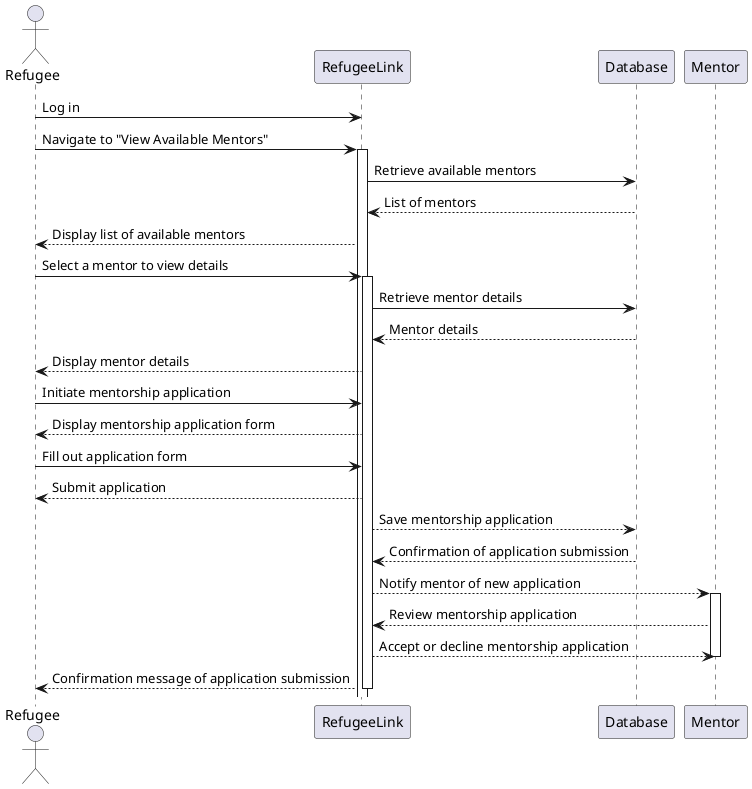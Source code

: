 @startuml

actor Refugee
Refugee -> RefugeeLink: Log in
Refugee -> RefugeeLink: Navigate to "View Available Mentors"

activate RefugeeLink

RefugeeLink -> Database: Retrieve available mentors
Database --> RefugeeLink: List of mentors

RefugeeLink --> Refugee: Display list of available mentors

Refugee -> RefugeeLink: Select a mentor to view details
activate RefugeeLink

RefugeeLink -> Database: Retrieve mentor details
Database --> RefugeeLink: Mentor details

RefugeeLink --> Refugee: Display mentor details

Refugee -> RefugeeLink: Initiate mentorship application
RefugeeLink --> Refugee: Display mentorship application form

Refugee -> RefugeeLink: Fill out application form
RefugeeLink --> Refugee: Submit application

RefugeeLink --> Database: Save mentorship application
Database --> RefugeeLink: Confirmation of application submission

RefugeeLink --> Mentor: Notify mentor of new application
activate Mentor
Mentor --> RefugeeLink: Review mentorship application
RefugeeLink --> Mentor: Accept or decline mentorship application
deactivate Mentor

RefugeeLink --> Refugee: Confirmation message of application submission

deactivate RefugeeLink

@enduml

